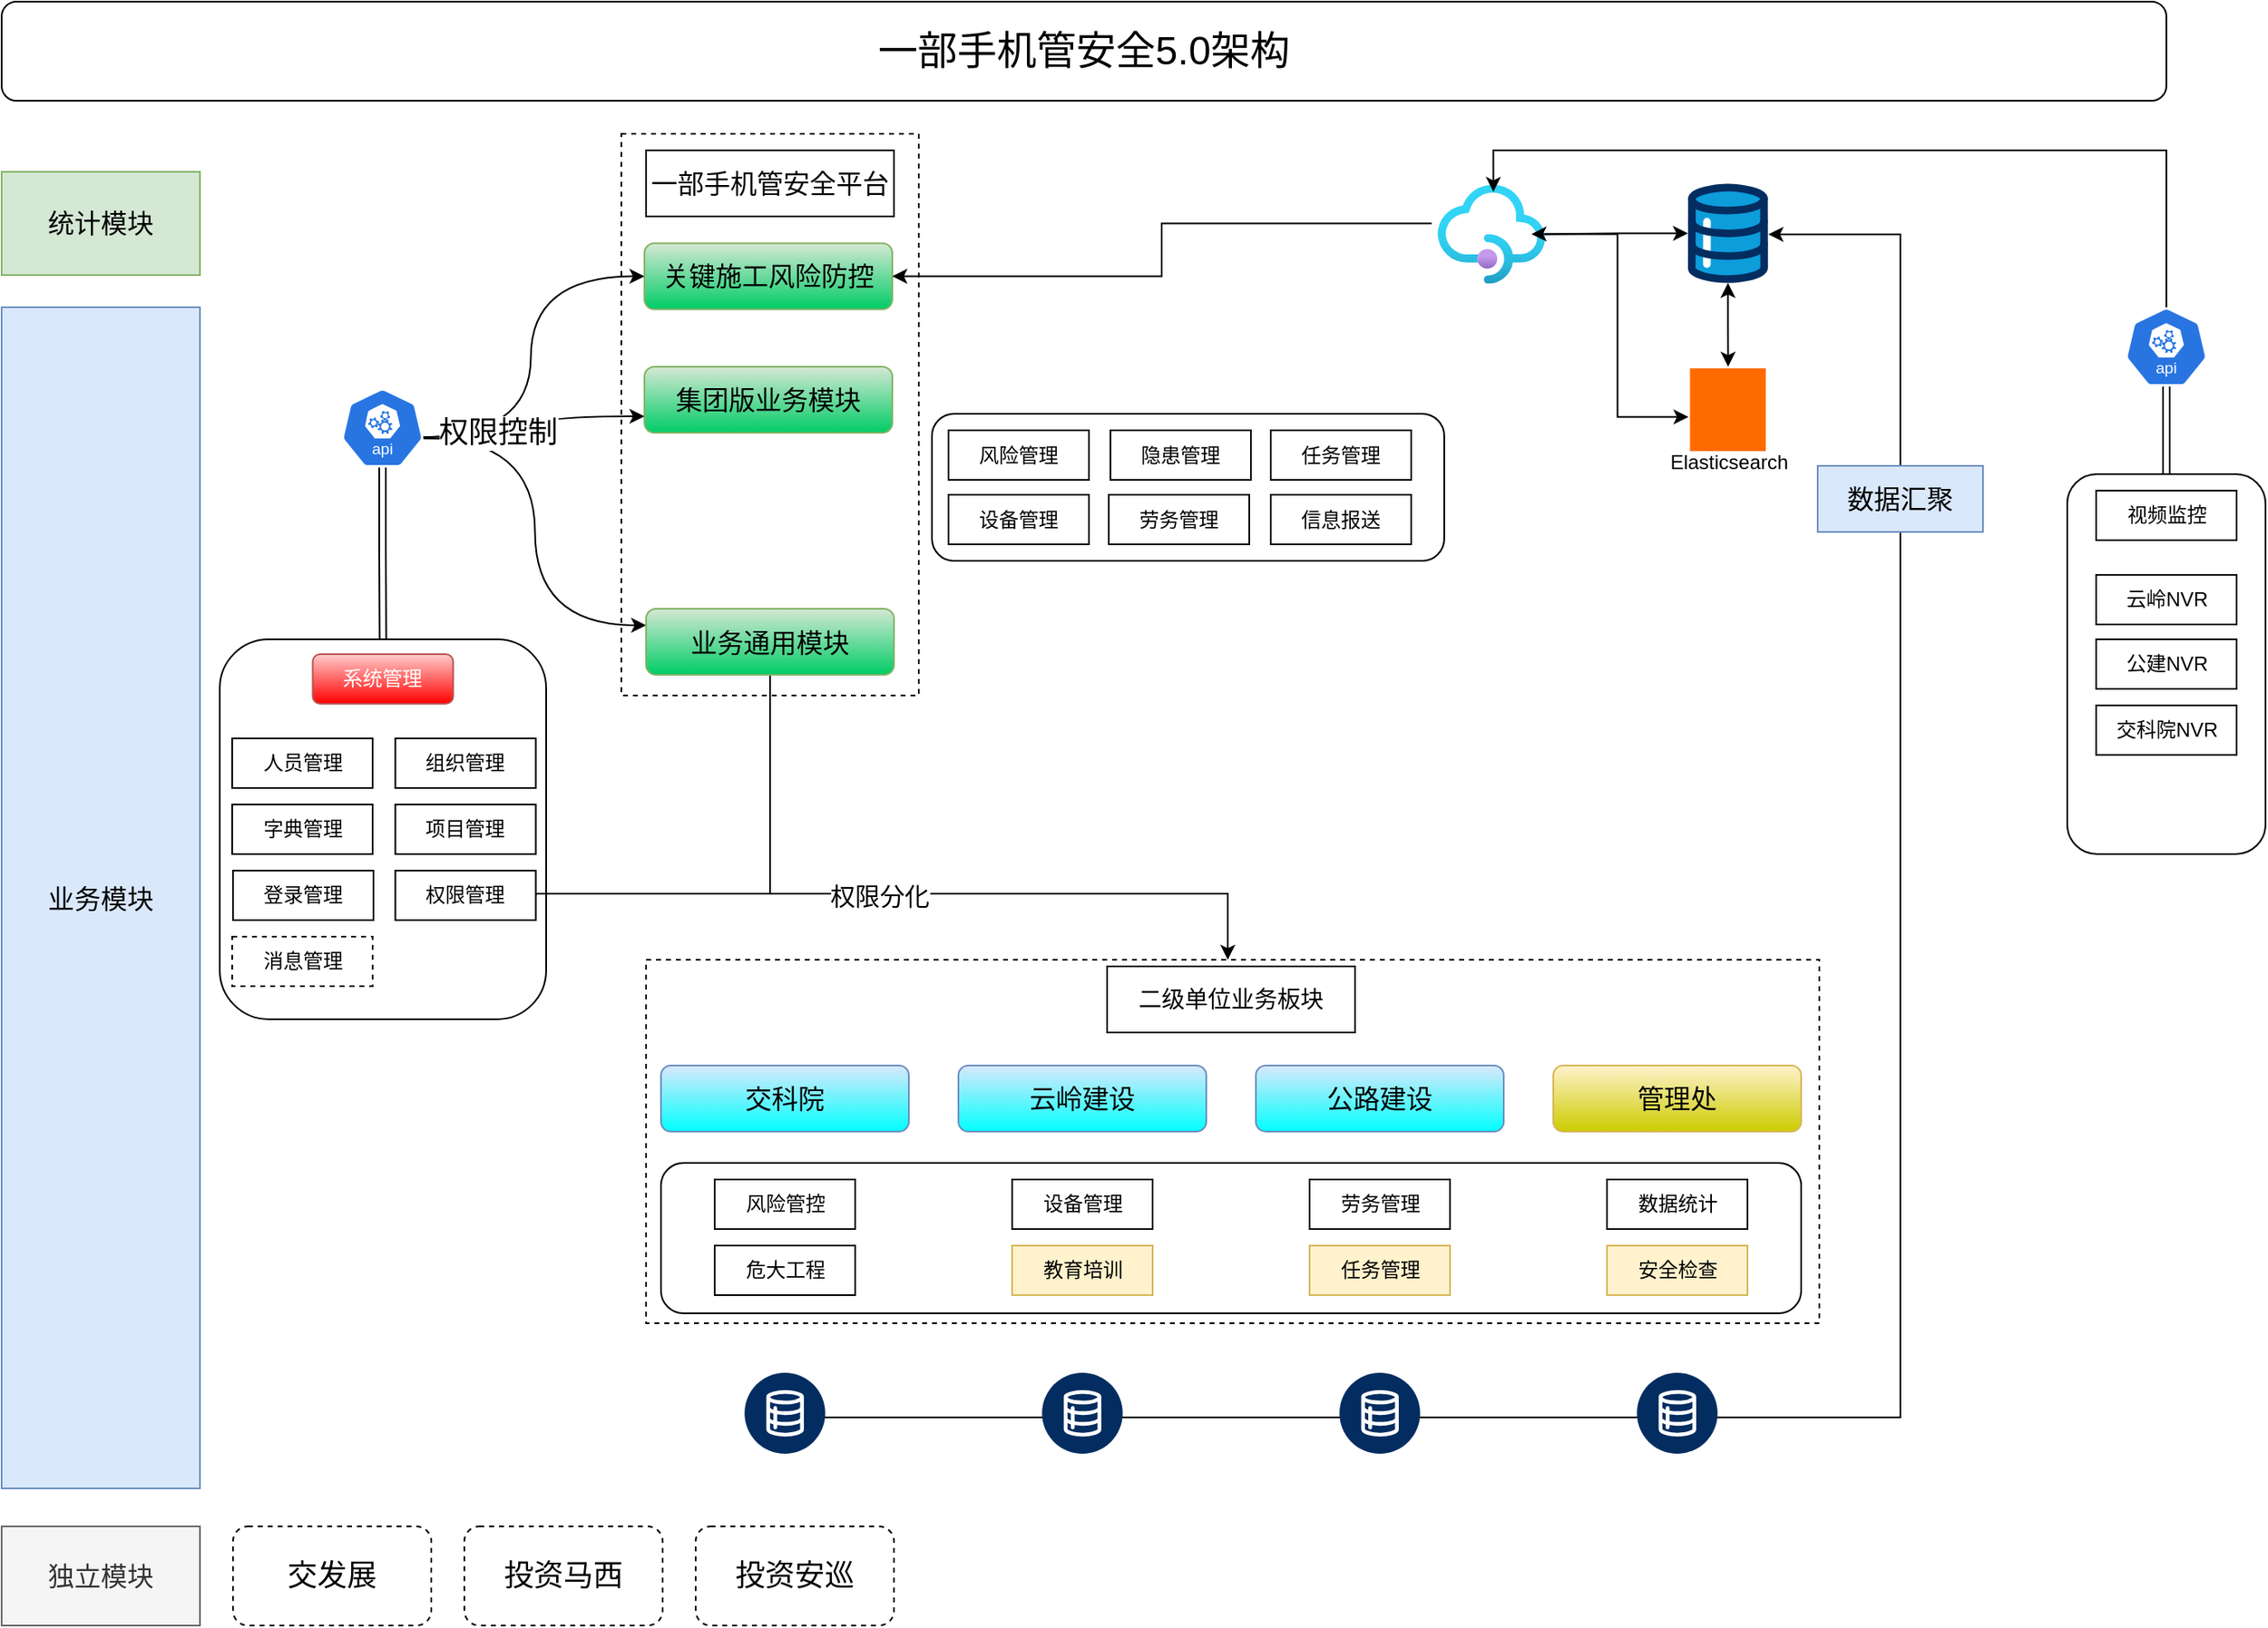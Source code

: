 <mxfile version="26.1.1">
  <diagram name="第 1 页" id="hRdyBuIe_j8G2PpD1SFF">
    <mxGraphModel dx="1290" dy="557" grid="1" gridSize="10" guides="1" tooltips="1" connect="1" arrows="1" fold="1" page="1" pageScale="1" pageWidth="827" pageHeight="1169" math="0" shadow="0">
      <root>
        <mxCell id="0" />
        <mxCell id="1" parent="0" />
        <mxCell id="ZmFsVwPLsDHrUgONcmU9-34" value="" style="rounded=0;whiteSpace=wrap;html=1;dashed=1;" parent="1" vertex="1">
          <mxGeometry x="385" y="100" width="180" height="340" as="geometry" />
        </mxCell>
        <mxCell id="ZmFsVwPLsDHrUgONcmU9-28" value="" style="rounded=0;whiteSpace=wrap;html=1;dashed=1;" parent="1" vertex="1">
          <mxGeometry x="400" y="600" width="710" height="220" as="geometry" />
        </mxCell>
        <mxCell id="cwfqS2g9V0hjJfOpwHUW-23" value="" style="rounded=1;whiteSpace=wrap;html=1;" parent="1" vertex="1">
          <mxGeometry x="1260" y="306" width="120" height="230" as="geometry" />
        </mxCell>
        <mxCell id="npg-B8WdXjfn3l7shgS7-78" style="edgeStyle=orthogonalEdgeStyle;rounded=0;orthogonalLoop=1;jettySize=auto;html=1;entryX=1.006;entryY=0.51;entryDx=0;entryDy=0;entryPerimeter=0;exitX=0.885;exitY=0.616;exitDx=0;exitDy=0;exitPerimeter=0;" parent="1" source="iA-pUIL5ll57liZTJjDe-2" target="npg-B8WdXjfn3l7shgS7-77" edge="1">
          <mxGeometry relative="1" as="geometry">
            <Array as="points">
              <mxPoint x="503" y="877" />
              <mxPoint x="1159" y="877" />
              <mxPoint x="1159" y="161" />
            </Array>
            <mxPoint x="1200" y="870" as="sourcePoint" />
          </mxGeometry>
        </mxCell>
        <mxCell id="npg-B8WdXjfn3l7shgS7-1" value="&lt;font style=&quot;font-size: 24px;&quot;&gt;一部手机管安全5.0架构&lt;/font&gt;" style="rounded=1;whiteSpace=wrap;html=1;" parent="1" vertex="1">
          <mxGeometry x="10" y="20" width="1310" height="60" as="geometry" />
        </mxCell>
        <mxCell id="npg-B8WdXjfn3l7shgS7-2" value="&lt;font style=&quot;font-size: 16px;&quot;&gt;云岭建设&lt;/font&gt;" style="rounded=1;whiteSpace=wrap;html=1;fillColor=#dae8fc;strokeColor=#6c8ebf;gradientColor=#00FFFF;" parent="1" vertex="1">
          <mxGeometry x="589" y="664" width="150" height="40" as="geometry" />
        </mxCell>
        <mxCell id="npg-B8WdXjfn3l7shgS7-3" value="&lt;font style=&quot;font-size: 16px;&quot;&gt;交科院&lt;/font&gt;" style="rounded=1;whiteSpace=wrap;html=1;fillColor=#dae8fc;strokeColor=#6c8ebf;gradientColor=#00FFFF;" parent="1" vertex="1">
          <mxGeometry x="409" y="664" width="150" height="40" as="geometry" />
        </mxCell>
        <mxCell id="npg-B8WdXjfn3l7shgS7-4" value="&lt;font style=&quot;font-size: 16px;&quot;&gt;公路建设&lt;/font&gt;" style="rounded=1;whiteSpace=wrap;html=1;fillColor=#dae8fc;strokeColor=#6c8ebf;gradientColor=#00FFFF;" parent="1" vertex="1">
          <mxGeometry x="769" y="664" width="150" height="40" as="geometry" />
        </mxCell>
        <mxCell id="npg-B8WdXjfn3l7shgS7-5" value="&lt;font style=&quot;font-size: 16px;&quot;&gt;管理处&lt;/font&gt;" style="rounded=1;whiteSpace=wrap;html=1;fillColor=#fff2cc;strokeColor=#d6b656;gradientColor=#CCCC00;" parent="1" vertex="1">
          <mxGeometry x="949" y="664" width="150" height="40" as="geometry" />
        </mxCell>
        <mxCell id="npg-B8WdXjfn3l7shgS7-6" value="&lt;font style=&quot;font-size: 18px;&quot;&gt;交发展&lt;/font&gt;" style="rounded=1;whiteSpace=wrap;html=1;dashed=1;" parent="1" vertex="1">
          <mxGeometry x="150" y="943" width="120" height="60" as="geometry" />
        </mxCell>
        <mxCell id="npg-B8WdXjfn3l7shgS7-7" value="&lt;font style=&quot;font-size: 18px;&quot;&gt;投资马西&lt;/font&gt;" style="rounded=1;whiteSpace=wrap;html=1;dashed=1;" parent="1" vertex="1">
          <mxGeometry x="290" y="943" width="120" height="60" as="geometry" />
        </mxCell>
        <mxCell id="npg-B8WdXjfn3l7shgS7-8" value="&lt;font style=&quot;font-size: 18px;&quot;&gt;投资安巡&lt;/font&gt;" style="rounded=1;whiteSpace=wrap;html=1;dashed=1;" parent="1" vertex="1">
          <mxGeometry x="430" y="943" width="120" height="60" as="geometry" />
        </mxCell>
        <mxCell id="npg-B8WdXjfn3l7shgS7-9" value="&lt;font style=&quot;font-size: 16px;&quot;&gt;集团版业务模块&lt;/font&gt;" style="rounded=1;whiteSpace=wrap;html=1;fillColor=#d5e8d4;strokeColor=#82b366;gradientColor=#00CC66;" parent="1" vertex="1">
          <mxGeometry x="399" y="241" width="150" height="40" as="geometry" />
        </mxCell>
        <mxCell id="npg-B8WdXjfn3l7shgS7-10" value="&lt;font style=&quot;font-size: 16px;&quot;&gt;关键施工风险防控&lt;/font&gt;" style="rounded=1;whiteSpace=wrap;html=1;fillColor=#d5e8d4;strokeColor=#82b366;gradientColor=#00CC66;" parent="1" vertex="1">
          <mxGeometry x="399" y="166.25" width="150" height="40" as="geometry" />
        </mxCell>
        <mxCell id="npg-B8WdXjfn3l7shgS7-13" value="&lt;font style=&quot;font-size: 16px;&quot;&gt;独立模块&lt;/font&gt;" style="rounded=0;whiteSpace=wrap;html=1;fillColor=#f5f5f5;fontColor=#333333;strokeColor=#666666;" parent="1" vertex="1">
          <mxGeometry x="10" y="943" width="120" height="60" as="geometry" />
        </mxCell>
        <mxCell id="npg-B8WdXjfn3l7shgS7-14" value="&lt;font style=&quot;font-size: 16px;&quot;&gt;业务模块&lt;/font&gt;" style="rounded=0;whiteSpace=wrap;html=1;fillColor=#dae8fc;strokeColor=#6c8ebf;" parent="1" vertex="1">
          <mxGeometry x="10" y="205" width="120" height="715" as="geometry" />
        </mxCell>
        <mxCell id="npg-B8WdXjfn3l7shgS7-15" value="&lt;font style=&quot;font-size: 16px;&quot;&gt;统计模块&lt;/font&gt;" style="rounded=0;whiteSpace=wrap;html=1;fillColor=#d5e8d4;strokeColor=#82b366;" parent="1" vertex="1">
          <mxGeometry x="10" y="123" width="120" height="62.5" as="geometry" />
        </mxCell>
        <mxCell id="npg-B8WdXjfn3l7shgS7-18" value="" style="rounded=1;whiteSpace=wrap;html=1;" parent="1" vertex="1">
          <mxGeometry x="409" y="723" width="690" height="91" as="geometry" />
        </mxCell>
        <mxCell id="npg-B8WdXjfn3l7shgS7-20" value="风险管控" style="rounded=0;whiteSpace=wrap;html=1;" parent="1" vertex="1">
          <mxGeometry x="441.5" y="733" width="85" height="30" as="geometry" />
        </mxCell>
        <mxCell id="npg-B8WdXjfn3l7shgS7-22" value="危大工程" style="rounded=0;whiteSpace=wrap;html=1;" parent="1" vertex="1">
          <mxGeometry x="441.5" y="773" width="85" height="30" as="geometry" />
        </mxCell>
        <mxCell id="npg-B8WdXjfn3l7shgS7-23" value="安全检查" style="rounded=0;whiteSpace=wrap;html=1;fillColor=#fff2cc;strokeColor=#d6b656;" parent="1" vertex="1">
          <mxGeometry x="981.5" y="773" width="85" height="30" as="geometry" />
        </mxCell>
        <mxCell id="npg-B8WdXjfn3l7shgS7-24" value="任务管理" style="rounded=0;whiteSpace=wrap;html=1;fillColor=#fff2cc;strokeColor=#d6b656;" parent="1" vertex="1">
          <mxGeometry x="801.5" y="773" width="85" height="30" as="geometry" />
        </mxCell>
        <mxCell id="npg-B8WdXjfn3l7shgS7-25" value="劳务管理" style="rounded=0;whiteSpace=wrap;html=1;" parent="1" vertex="1">
          <mxGeometry x="801.5" y="733" width="85" height="30" as="geometry" />
        </mxCell>
        <mxCell id="npg-B8WdXjfn3l7shgS7-26" value="设备管理" style="rounded=0;whiteSpace=wrap;html=1;" parent="1" vertex="1">
          <mxGeometry x="621.5" y="733" width="85" height="30" as="geometry" />
        </mxCell>
        <mxCell id="npg-B8WdXjfn3l7shgS7-28" value="视频监控" style="rounded=0;whiteSpace=wrap;html=1;" parent="1" vertex="1">
          <mxGeometry x="1277.5" y="316" width="85" height="30" as="geometry" />
        </mxCell>
        <mxCell id="npg-B8WdXjfn3l7shgS7-30" value="教育培训" style="rounded=0;whiteSpace=wrap;html=1;fillColor=#fff2cc;strokeColor=#d6b656;" parent="1" vertex="1">
          <mxGeometry x="621.5" y="773" width="85" height="30" as="geometry" />
        </mxCell>
        <mxCell id="npg-B8WdXjfn3l7shgS7-31" value="数据统计" style="rounded=0;whiteSpace=wrap;html=1;" parent="1" vertex="1">
          <mxGeometry x="981.5" y="733" width="85" height="30" as="geometry" />
        </mxCell>
        <mxCell id="npg-B8WdXjfn3l7shgS7-56" value="" style="rounded=1;whiteSpace=wrap;html=1;" parent="1" vertex="1">
          <mxGeometry x="573" y="269.5" width="310" height="89" as="geometry" />
        </mxCell>
        <mxCell id="npg-B8WdXjfn3l7shgS7-58" value="风险管理" style="rounded=0;whiteSpace=wrap;html=1;" parent="1" vertex="1">
          <mxGeometry x="583" y="279.5" width="85" height="30" as="geometry" />
        </mxCell>
        <mxCell id="npg-B8WdXjfn3l7shgS7-61" value="隐患管理" style="rounded=0;whiteSpace=wrap;html=1;" parent="1" vertex="1">
          <mxGeometry x="681" y="279.5" width="85" height="30" as="geometry" />
        </mxCell>
        <mxCell id="npg-B8WdXjfn3l7shgS7-62" value="任务管理" style="rounded=0;whiteSpace=wrap;html=1;" parent="1" vertex="1">
          <mxGeometry x="778" y="279.5" width="85" height="30" as="geometry" />
        </mxCell>
        <mxCell id="npg-B8WdXjfn3l7shgS7-63" value="劳务管理" style="rounded=0;whiteSpace=wrap;html=1;" parent="1" vertex="1">
          <mxGeometry x="680" y="318.5" width="85" height="30" as="geometry" />
        </mxCell>
        <mxCell id="npg-B8WdXjfn3l7shgS7-64" value="设备管理" style="rounded=0;whiteSpace=wrap;html=1;" parent="1" vertex="1">
          <mxGeometry x="583" y="318.5" width="85" height="30" as="geometry" />
        </mxCell>
        <mxCell id="npg-B8WdXjfn3l7shgS7-66" value="信息报送" style="rounded=0;whiteSpace=wrap;html=1;" parent="1" vertex="1">
          <mxGeometry x="778" y="318.5" width="85" height="30" as="geometry" />
        </mxCell>
        <mxCell id="npg-B8WdXjfn3l7shgS7-77" value="" style="verticalLabelPosition=bottom;aspect=fixed;html=1;shape=mxgraph.salesforce.data;" parent="1" vertex="1">
          <mxGeometry x="1030.4" y="130.25" width="48.6" height="60" as="geometry" />
        </mxCell>
        <mxCell id="npg-B8WdXjfn3l7shgS7-79" value="&lt;font style=&quot;font-size: 16px;&quot;&gt;数据汇聚&lt;/font&gt;" style="rounded=0;whiteSpace=wrap;html=1;fillColor=#dae8fc;strokeColor=#6c8ebf;" parent="1" vertex="1">
          <mxGeometry x="1109" y="301" width="100" height="40" as="geometry" />
        </mxCell>
        <mxCell id="npg-B8WdXjfn3l7shgS7-82" style="edgeStyle=orthogonalEdgeStyle;rounded=0;orthogonalLoop=1;jettySize=auto;html=1;entryX=1;entryY=0.5;entryDx=0;entryDy=0;" parent="1" target="npg-B8WdXjfn3l7shgS7-10" edge="1">
          <mxGeometry relative="1" as="geometry">
            <mxPoint x="875.4" y="154.25" as="sourcePoint" />
            <Array as="points">
              <mxPoint x="712" y="154" />
              <mxPoint x="712" y="186" />
            </Array>
          </mxGeometry>
        </mxCell>
        <mxCell id="g1NR8oi6RR4LAQB7Cah_-6" value="" style="image;aspect=fixed;html=1;points=[];align=center;fontSize=12;image=img/lib/azure2/app_services/API_Management_Services.svg;" parent="1" vertex="1">
          <mxGeometry x="879" y="130.75" width="65" height="60" as="geometry" />
        </mxCell>
        <mxCell id="cwfqS2g9V0hjJfOpwHUW-2" value="" style="rounded=1;whiteSpace=wrap;html=1;" parent="1" vertex="1">
          <mxGeometry x="142" y="406" width="197.5" height="230" as="geometry" />
        </mxCell>
        <mxCell id="npg-B8WdXjfn3l7shgS7-19" value="&lt;font style=&quot;color: rgb(255, 255, 255);&quot;&gt;系统管理&lt;/font&gt;" style="rounded=1;whiteSpace=wrap;html=1;fillColor=#FFCCCC;strokeColor=#b85450;gradientColor=#FF0000;" parent="1" vertex="1">
          <mxGeometry x="198.25" y="415" width="85" height="30" as="geometry" />
        </mxCell>
        <mxCell id="cwfqS2g9V0hjJfOpwHUW-5" value="人员管理" style="rounded=0;whiteSpace=wrap;html=1;" parent="1" vertex="1">
          <mxGeometry x="149.5" y="466" width="85" height="30" as="geometry" />
        </mxCell>
        <mxCell id="ZmFsVwPLsDHrUgONcmU9-16" style="edgeStyle=orthogonalEdgeStyle;rounded=0;orthogonalLoop=1;jettySize=auto;html=1;exitX=1;exitY=0.5;exitDx=0;exitDy=0;" parent="1" source="cwfqS2g9V0hjJfOpwHUW-6" edge="1">
          <mxGeometry relative="1" as="geometry">
            <mxPoint x="752" y="600" as="targetPoint" />
            <Array as="points">
              <mxPoint x="333" y="560" />
              <mxPoint x="752" y="560" />
            </Array>
          </mxGeometry>
        </mxCell>
        <mxCell id="ZmFsVwPLsDHrUgONcmU9-17" value="权限分化" style="edgeLabel;html=1;align=center;verticalAlign=middle;resizable=0;points=[];fontSize=15;" parent="ZmFsVwPLsDHrUgONcmU9-16" vertex="1" connectable="0">
          <mxGeometry x="0.08" y="-2" relative="1" as="geometry">
            <mxPoint x="-40" y="-1" as="offset" />
          </mxGeometry>
        </mxCell>
        <mxCell id="cwfqS2g9V0hjJfOpwHUW-6" value="权限管理" style="rounded=0;whiteSpace=wrap;html=1;" parent="1" vertex="1">
          <mxGeometry x="248.25" y="546" width="85" height="30" as="geometry" />
        </mxCell>
        <mxCell id="cwfqS2g9V0hjJfOpwHUW-7" value="组织管理" style="rounded=0;whiteSpace=wrap;html=1;" parent="1" vertex="1">
          <mxGeometry x="248.25" y="466" width="85" height="30" as="geometry" />
        </mxCell>
        <mxCell id="cwfqS2g9V0hjJfOpwHUW-8" value="字典管理" style="rounded=0;whiteSpace=wrap;html=1;" parent="1" vertex="1">
          <mxGeometry x="149.5" y="506" width="85" height="30" as="geometry" />
        </mxCell>
        <mxCell id="cwfqS2g9V0hjJfOpwHUW-9" value="项目管理" style="rounded=0;whiteSpace=wrap;html=1;" parent="1" vertex="1">
          <mxGeometry x="248.25" y="506" width="85" height="30" as="geometry" />
        </mxCell>
        <mxCell id="cwfqS2g9V0hjJfOpwHUW-10" value="登录管理" style="rounded=0;whiteSpace=wrap;html=1;" parent="1" vertex="1">
          <mxGeometry x="150" y="546" width="85" height="30" as="geometry" />
        </mxCell>
        <mxCell id="cwfqS2g9V0hjJfOpwHUW-11" value="消息管理" style="rounded=0;whiteSpace=wrap;html=1;dashed=1;" parent="1" vertex="1">
          <mxGeometry x="149.5" y="586" width="85" height="30" as="geometry" />
        </mxCell>
        <mxCell id="cwfqS2g9V0hjJfOpwHUW-24" value="云岭NVR" style="rounded=0;whiteSpace=wrap;html=1;" parent="1" vertex="1">
          <mxGeometry x="1277.5" y="367" width="85" height="30" as="geometry" />
        </mxCell>
        <mxCell id="cwfqS2g9V0hjJfOpwHUW-25" value="公建NVR" style="rounded=0;whiteSpace=wrap;html=1;" parent="1" vertex="1">
          <mxGeometry x="1277.5" y="406" width="85" height="30" as="geometry" />
        </mxCell>
        <mxCell id="cwfqS2g9V0hjJfOpwHUW-26" value="交科院NVR" style="rounded=0;whiteSpace=wrap;html=1;" parent="1" vertex="1">
          <mxGeometry x="1277.5" y="446" width="85" height="30" as="geometry" />
        </mxCell>
        <mxCell id="cwfqS2g9V0hjJfOpwHUW-30" style="edgeStyle=orthogonalEdgeStyle;rounded=0;orthogonalLoop=1;jettySize=auto;html=1;exitX=0.5;exitY=1;exitDx=0;exitDy=0;exitPerimeter=0;entryX=0.5;entryY=0;entryDx=0;entryDy=0;shape=link;" parent="1" source="cwfqS2g9V0hjJfOpwHUW-27" target="cwfqS2g9V0hjJfOpwHUW-2" edge="1">
          <mxGeometry relative="1" as="geometry" />
        </mxCell>
        <mxCell id="cwfqS2g9V0hjJfOpwHUW-33" style="edgeStyle=orthogonalEdgeStyle;rounded=0;orthogonalLoop=1;jettySize=auto;html=1;exitX=0.9;exitY=0.2;exitDx=0;exitDy=0;exitPerimeter=0;entryX=0;entryY=0.5;entryDx=0;entryDy=0;curved=1;" parent="1" target="npg-B8WdXjfn3l7shgS7-10" edge="1">
          <mxGeometry relative="1" as="geometry">
            <mxPoint x="260.5" y="283.68" as="sourcePoint" />
            <mxPoint x="399" y="174.33" as="targetPoint" />
          </mxGeometry>
        </mxCell>
        <mxCell id="cwfqS2g9V0hjJfOpwHUW-34" style="edgeStyle=orthogonalEdgeStyle;rounded=0;orthogonalLoop=1;jettySize=auto;html=1;exitX=0.995;exitY=0.63;exitDx=0;exitDy=0;exitPerimeter=0;entryX=0;entryY=0.75;entryDx=0;entryDy=0;curved=1;" parent="1" source="cwfqS2g9V0hjJfOpwHUW-27" target="npg-B8WdXjfn3l7shgS7-9" edge="1">
          <mxGeometry relative="1" as="geometry" />
        </mxCell>
        <mxCell id="cwfqS2g9V0hjJfOpwHUW-36" style="edgeStyle=orthogonalEdgeStyle;rounded=0;orthogonalLoop=1;jettySize=auto;html=1;exitX=0.995;exitY=0.63;exitDx=0;exitDy=0;exitPerimeter=0;entryX=0;entryY=0.25;entryDx=0;entryDy=0;curved=1;" parent="1" source="cwfqS2g9V0hjJfOpwHUW-27" target="ZmFsVwPLsDHrUgONcmU9-1" edge="1">
          <mxGeometry relative="1" as="geometry" />
        </mxCell>
        <mxCell id="ZmFsVwPLsDHrUgONcmU9-32" value="权限控制" style="edgeLabel;html=1;align=center;verticalAlign=middle;resizable=0;points=[];fontSize=18;" parent="cwfqS2g9V0hjJfOpwHUW-36" vertex="1" connectable="0">
          <mxGeometry x="-0.909" y="3" relative="1" as="geometry">
            <mxPoint x="33" as="offset" />
          </mxGeometry>
        </mxCell>
        <mxCell id="cwfqS2g9V0hjJfOpwHUW-27" value="" style="aspect=fixed;sketch=0;html=1;dashed=0;whitespace=wrap;verticalLabelPosition=bottom;verticalAlign=top;fillColor=#2875E2;strokeColor=#ffffff;points=[[0.005,0.63,0],[0.1,0.2,0],[0.9,0.2,0],[0.5,0,0],[0.995,0.63,0],[0.72,0.99,0],[0.5,1,0],[0.28,0.99,0]];shape=mxgraph.kubernetes.icon2;kubernetesLabel=1;prIcon=api" parent="1" vertex="1">
          <mxGeometry x="215.5" y="254" width="50" height="48" as="geometry" />
        </mxCell>
        <mxCell id="cwfqS2g9V0hjJfOpwHUW-31" style="edgeStyle=orthogonalEdgeStyle;rounded=0;orthogonalLoop=1;jettySize=auto;html=1;exitX=0.5;exitY=1;exitDx=0;exitDy=0;exitPerimeter=0;entryX=0.5;entryY=0;entryDx=0;entryDy=0;shape=link;" parent="1" source="cwfqS2g9V0hjJfOpwHUW-28" target="cwfqS2g9V0hjJfOpwHUW-23" edge="1">
          <mxGeometry relative="1" as="geometry" />
        </mxCell>
        <mxCell id="cwfqS2g9V0hjJfOpwHUW-28" value="" style="aspect=fixed;sketch=0;html=1;dashed=0;whitespace=wrap;verticalLabelPosition=bottom;verticalAlign=top;fillColor=#2875E2;strokeColor=#ffffff;points=[[0.005,0.63,0],[0.1,0.2,0],[0.9,0.2,0],[0.5,0,0],[0.995,0.63,0],[0.72,0.99,0],[0.5,1,0],[0.28,0.99,0]];shape=mxgraph.kubernetes.icon2;kubernetesLabel=1;prIcon=api" parent="1" vertex="1">
          <mxGeometry x="1295" y="205" width="50" height="48" as="geometry" />
        </mxCell>
        <mxCell id="npg-B8WdXjfn3l7shgS7-83" style="edgeStyle=orthogonalEdgeStyle;rounded=0;orthogonalLoop=1;jettySize=auto;html=1;entryX=0.874;entryY=0.5;entryDx=0;entryDy=0;entryPerimeter=0;startArrow=classic;startFill=1;" parent="1" source="npg-B8WdXjfn3l7shgS7-77" target="g1NR8oi6RR4LAQB7Cah_-6" edge="1">
          <mxGeometry relative="1" as="geometry">
            <mxPoint x="949" y="161.75" as="targetPoint" />
          </mxGeometry>
        </mxCell>
        <mxCell id="ZmFsVwPLsDHrUgONcmU9-24" style="edgeStyle=orthogonalEdgeStyle;rounded=0;orthogonalLoop=1;jettySize=auto;html=1;endArrow=none;endFill=0;" parent="1" source="ZmFsVwPLsDHrUgONcmU9-1" edge="1">
          <mxGeometry relative="1" as="geometry">
            <mxPoint x="475" y="560" as="targetPoint" />
          </mxGeometry>
        </mxCell>
        <mxCell id="ZmFsVwPLsDHrUgONcmU9-1" value="&lt;span style=&quot;font-size: 16px;&quot;&gt;业务通用模块&lt;/span&gt;" style="rounded=1;whiteSpace=wrap;html=1;fillColor=#d5e8d4;strokeColor=#82b366;gradientColor=#00CC66;" parent="1" vertex="1">
          <mxGeometry x="400" y="387.5" width="150" height="40" as="geometry" />
        </mxCell>
        <mxCell id="ZmFsVwPLsDHrUgONcmU9-18" value="&lt;font style=&quot;font-size: 14px;&quot;&gt;二级单位业务板块&lt;/font&gt;" style="rounded=0;whiteSpace=wrap;html=1;" parent="1" vertex="1">
          <mxGeometry x="679" y="604" width="150" height="40" as="geometry" />
        </mxCell>
        <mxCell id="ZmFsVwPLsDHrUgONcmU9-31" style="edgeStyle=orthogonalEdgeStyle;rounded=0;orthogonalLoop=1;jettySize=auto;html=1;exitX=0.5;exitY=0;exitDx=0;exitDy=0;exitPerimeter=0;entryX=0.519;entryY=0.073;entryDx=0;entryDy=0;entryPerimeter=0;" parent="1" source="cwfqS2g9V0hjJfOpwHUW-28" target="g1NR8oi6RR4LAQB7Cah_-6" edge="1">
          <mxGeometry relative="1" as="geometry">
            <Array as="points">
              <mxPoint x="1320" y="110" />
              <mxPoint x="913" y="110" />
            </Array>
          </mxGeometry>
        </mxCell>
        <mxCell id="ZmFsVwPLsDHrUgONcmU9-37" value="&lt;font style=&quot;font-size: 16px;&quot;&gt;一部手机管安全平台&lt;/font&gt;" style="rounded=0;whiteSpace=wrap;html=1;" parent="1" vertex="1">
          <mxGeometry x="400" y="110" width="150" height="40" as="geometry" />
        </mxCell>
        <mxCell id="iA-pUIL5ll57liZTJjDe-2" value="" style="verticalLabelPosition=bottom;aspect=fixed;html=1;shape=mxgraph.salesforce.data2;" vertex="1" parent="1">
          <mxGeometry x="459.5" y="850" width="49" height="49" as="geometry" />
        </mxCell>
        <mxCell id="iA-pUIL5ll57liZTJjDe-3" value="" style="verticalLabelPosition=bottom;aspect=fixed;html=1;shape=mxgraph.salesforce.data2;" vertex="1" parent="1">
          <mxGeometry x="639.5" y="850" width="49" height="49" as="geometry" />
        </mxCell>
        <mxCell id="iA-pUIL5ll57liZTJjDe-4" value="" style="verticalLabelPosition=bottom;aspect=fixed;html=1;shape=mxgraph.salesforce.data2;" vertex="1" parent="1">
          <mxGeometry x="819.5" y="850" width="49" height="49" as="geometry" />
        </mxCell>
        <mxCell id="iA-pUIL5ll57liZTJjDe-5" value="" style="verticalLabelPosition=bottom;aspect=fixed;html=1;shape=mxgraph.salesforce.data2;" vertex="1" parent="1">
          <mxGeometry x="999.5" y="850" width="49" height="49" as="geometry" />
        </mxCell>
        <mxCell id="iA-pUIL5ll57liZTJjDe-8" value="" style="group" vertex="1" connectable="0" parent="1">
          <mxGeometry x="1009.7" y="242" width="90" height="72" as="geometry" />
        </mxCell>
        <mxCell id="iA-pUIL5ll57liZTJjDe-1" value="" style="points=[];aspect=fixed;html=1;align=center;shadow=0;dashed=0;fillColor=#FF6A00;strokeColor=none;shape=mxgraph.alibaba_cloud.elasticsearch;" vertex="1" parent="iA-pUIL5ll57liZTJjDe-8">
          <mxGeometry x="22" width="45.9" height="50.1" as="geometry" />
        </mxCell>
        <mxCell id="iA-pUIL5ll57liZTJjDe-7" value="Elasticsearch" style="text;html=1;align=center;verticalAlign=middle;resizable=0;points=[];autosize=1;strokeColor=none;fillColor=none;" vertex="1" parent="iA-pUIL5ll57liZTJjDe-8">
          <mxGeometry y="42" width="90" height="30" as="geometry" />
        </mxCell>
        <mxCell id="iA-pUIL5ll57liZTJjDe-9" style="edgeStyle=orthogonalEdgeStyle;rounded=0;orthogonalLoop=1;jettySize=auto;html=1;entryX=0.503;entryY=-0.02;entryDx=0;entryDy=0;entryPerimeter=0;startArrow=classic;startFill=1;" edge="1" parent="1" source="npg-B8WdXjfn3l7shgS7-77" target="iA-pUIL5ll57liZTJjDe-1">
          <mxGeometry relative="1" as="geometry" />
        </mxCell>
        <mxCell id="iA-pUIL5ll57liZTJjDe-11" style="edgeStyle=orthogonalEdgeStyle;rounded=0;orthogonalLoop=1;jettySize=auto;html=1;entryX=-0.02;entryY=0.587;entryDx=0;entryDy=0;entryPerimeter=0;" edge="1" parent="1" source="g1NR8oi6RR4LAQB7Cah_-6" target="iA-pUIL5ll57liZTJjDe-1">
          <mxGeometry relative="1" as="geometry" />
        </mxCell>
      </root>
    </mxGraphModel>
  </diagram>
</mxfile>
